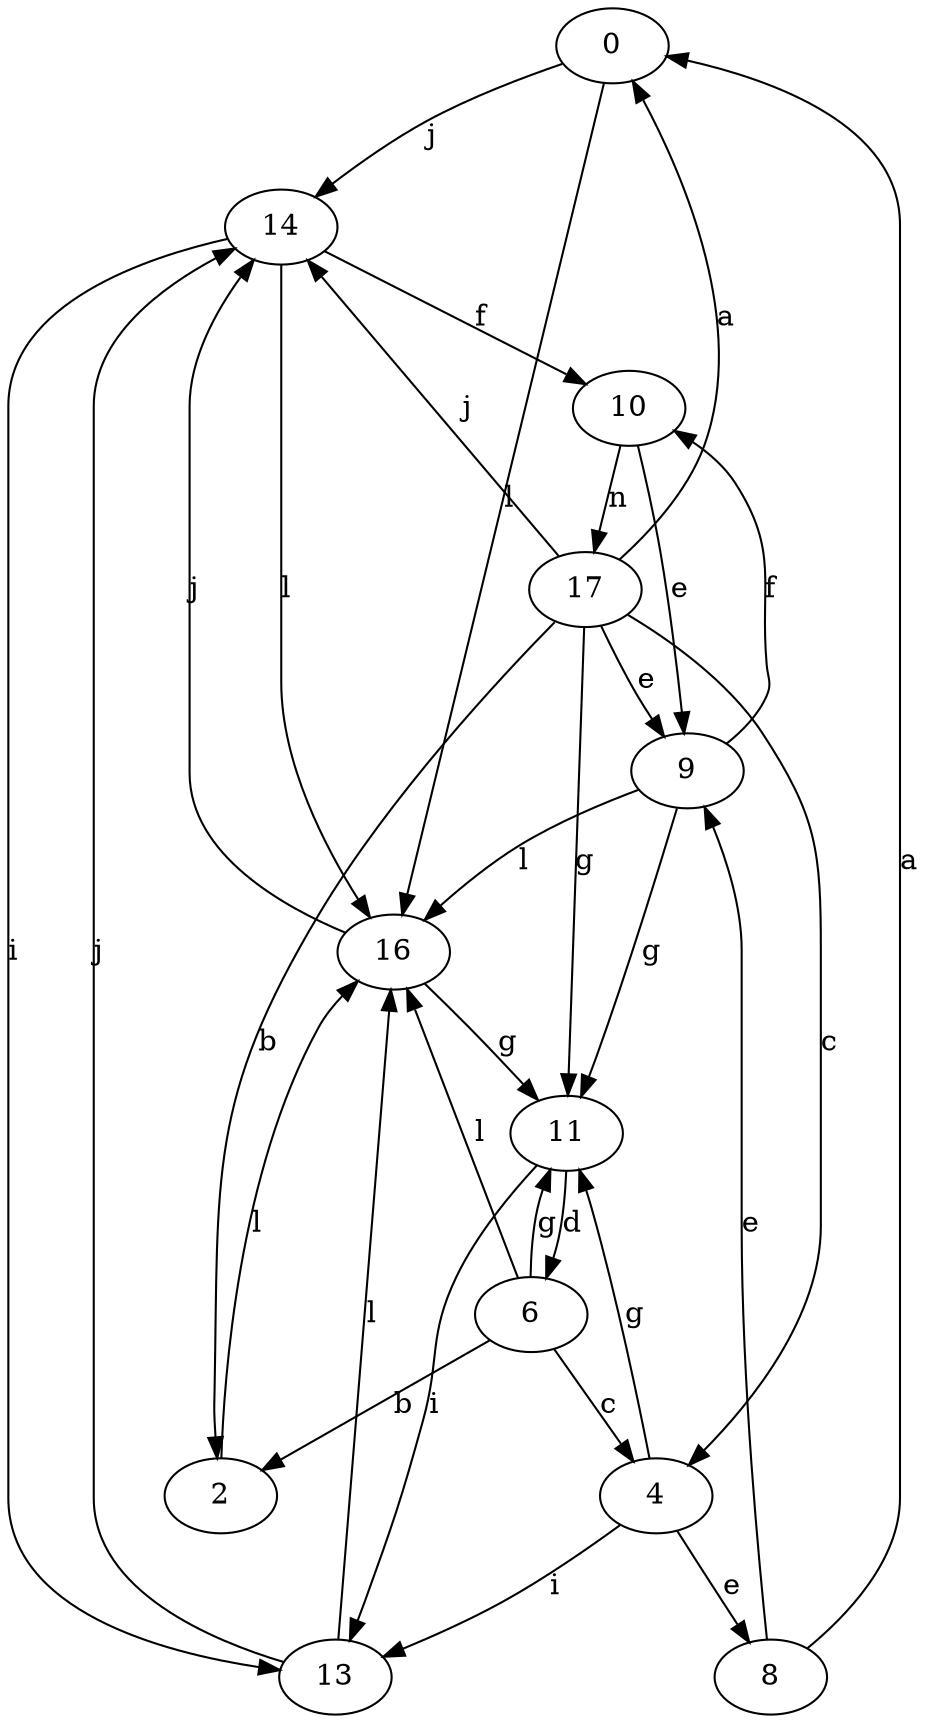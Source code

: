 strict digraph  {
0;
2;
4;
6;
8;
9;
10;
11;
13;
14;
16;
17;
0 -> 14  [label=j];
0 -> 16  [label=l];
2 -> 16  [label=l];
4 -> 8  [label=e];
4 -> 11  [label=g];
4 -> 13  [label=i];
6 -> 2  [label=b];
6 -> 4  [label=c];
6 -> 11  [label=g];
6 -> 16  [label=l];
8 -> 0  [label=a];
8 -> 9  [label=e];
9 -> 10  [label=f];
9 -> 11  [label=g];
9 -> 16  [label=l];
10 -> 9  [label=e];
10 -> 17  [label=n];
11 -> 6  [label=d];
11 -> 13  [label=i];
13 -> 14  [label=j];
13 -> 16  [label=l];
14 -> 10  [label=f];
14 -> 13  [label=i];
14 -> 16  [label=l];
16 -> 11  [label=g];
16 -> 14  [label=j];
17 -> 0  [label=a];
17 -> 2  [label=b];
17 -> 4  [label=c];
17 -> 9  [label=e];
17 -> 11  [label=g];
17 -> 14  [label=j];
}
